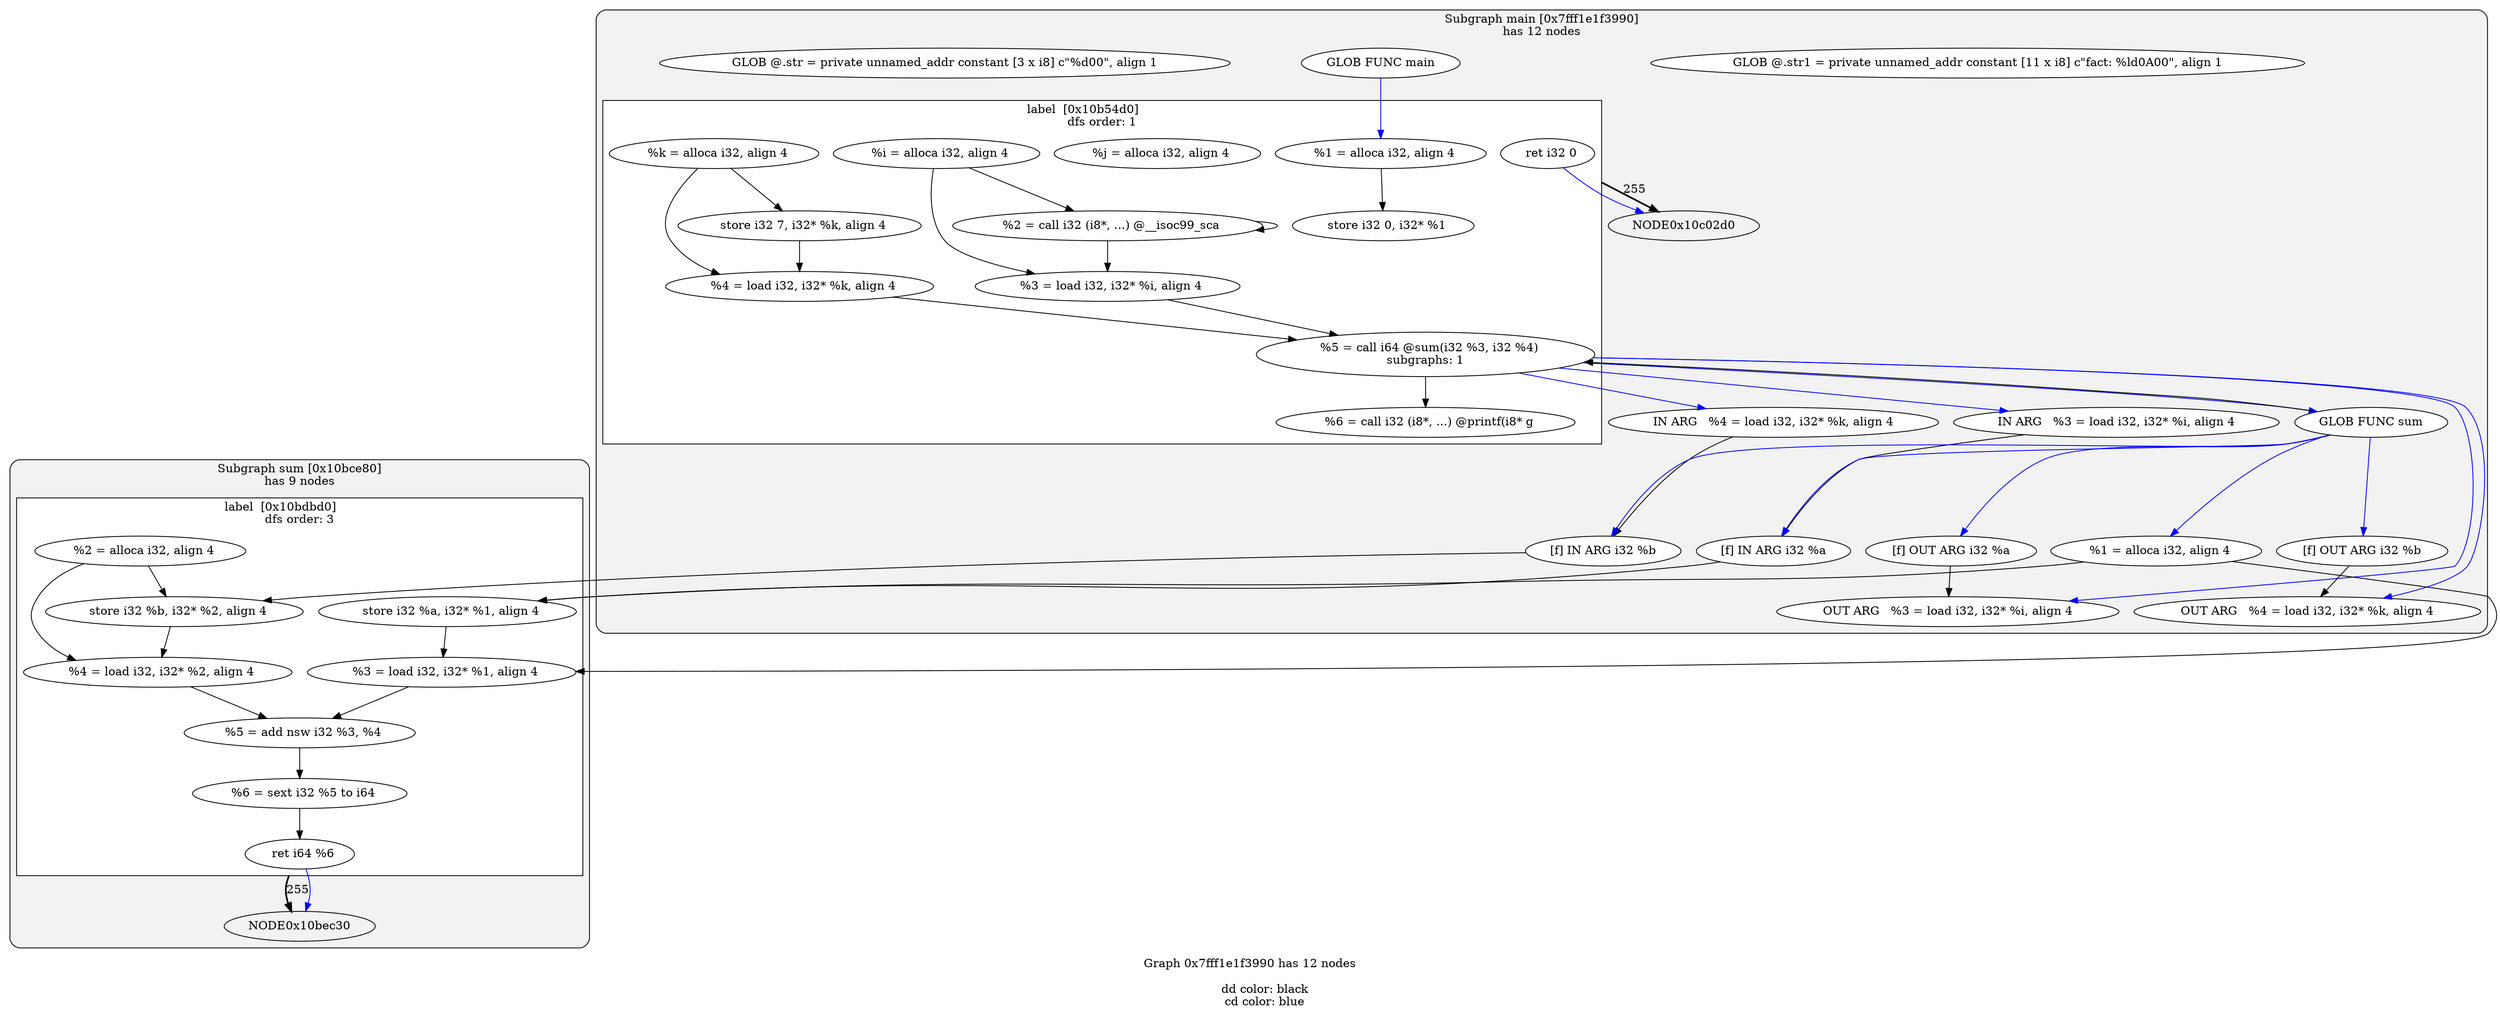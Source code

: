 digraph "DependenceGraph" {
	compound=true label="Graph 0x7fff1e1f3990 has 12 nodes\n
	dd color: black
	cd color: blue"

	/* subgraph 0x7fff1e1f3990 nodes */
	subgraph cluster_0x7fff1e1f3990 {
		style="filled, rounded" fillcolor=gray95
		label="Subgraph main [0x7fff1e1f3990]\nhas 12 nodes
"
		/* Basic Block label  [0x10b54d0] */
		subgraph cluster_bb_0x10b54d0 {
			style=filled fillcolor=white
			label="label  [0x10b54d0]		\ndfs order: 1"
			NODE0x10b56e0 [label="0x10bbde8"]
			NODE0x10b5870 [label="0x10bbe48"]
			NODE0x10b5a00 [label="0x10bbea8"]
			NODE0x10bc490 [label="0x10bbf08"]
			NODE0x10bc5e0 [label="0x10bbf80"]
			NODE0x10bc730 [label="0x10bc000"]
			NODE0x10bc880 [label="0x10bc098"]
			NODE0x10bc9d0 [label="0x10bc108"]
			NODE0x10bcb20 [label="0x10bc168"]
			NODE0x10bccb0 [label="0x10bc1f8"]
			NODE0x10bff00 [label="0x10bc298"]
			NODE0x10c00e0 [label="0x10bc308"]
		} /* cluster_bb_0x10b54d0 */

	NODE0x10c00e0 -> NODE0x10c02d0 [penwidth=2 label="255"  ltail=cluster_bb_0x10b54d0  lhead=cluster_bb_0x10c0420]
		NODE0x10b56e0 [label="  %1 = alloca i32, align 4" style=filled fillcolor=white]
		/* -- node 0x10bbde8
		 * ------------------------------------------- */
		/* DD edges */
		NODE0x10b56e0 -> NODE0x10bc5e0 [color="black" rank=max]
		/* CD edges */
		NODE0x10b5870 [label="  %i = alloca i32, align 4" style=filled fillcolor=white]
		/* -- node 0x10bbe48
		 * ------------------------------------------- */
		/* DD edges */
		NODE0x10b5870 -> NODE0x10bc880 [color="black" rank=max]
		NODE0x10b5870 -> NODE0x10bc9d0 [color="black" rank=max]
		/* CD edges */
		NODE0x10b5a00 [label="  %j = alloca i32, align 4" style=filled fillcolor=white]
		/* -- node 0x10bbea8
		 * ------------------------------------------- */
		/* DD edges */
		/* CD edges */
		NODE0x10bc490 [label="  %k = alloca i32, align 4" style=filled fillcolor=white]
		/* -- node 0x10bbf08
		 * ------------------------------------------- */
		/* DD edges */
		NODE0x10bc490 -> NODE0x10bc730 [color="black" rank=max]
		NODE0x10bc490 -> NODE0x10bcb20 [color="black" rank=max]
		/* CD edges */
		NODE0x10bc5e0 [label="  store i32 0, i32* %1" style=filled fillcolor=white]
		/* -- node 0x10bbf80
		 * ------------------------------------------- */
		/* DD edges */
		/* CD edges */
		NODE0x10bc730 [label="  store i32 7, i32* %k, align 4" style=filled fillcolor=white]
		/* -- node 0x10bc000
		 * ------------------------------------------- */
		/* DD edges */
		NODE0x10bc730 -> NODE0x10bcb20 [color="black" rank=max]
		/* CD edges */
		NODE0x10bc880 [label="  %2 = call i32 (i8*, ...) @__isoc99_sca" style=filled fillcolor=white]
		/* -- node 0x10bc098
		 * ------------------------------------------- */
		/* DD edges */
		NODE0x10bc880 -> NODE0x10bc880 [color="black" rank=max]
		NODE0x10bc880 -> NODE0x10bc9d0 [color="black" rank=max]
		/* CD edges */
		NODE0x10bc9d0 [label="  %3 = load i32, i32* %i, align 4" style=filled fillcolor=white]
		/* -- node 0x10bc108
		 * ------------------------------------------- */
		/* DD edges */
		NODE0x10bc9d0 -> NODE0x10bccb0 [color="black" rank=max]
		/* CD edges */
		NODE0x10bcb20 [label="  %4 = load i32, i32* %k, align 4" style=filled fillcolor=white]
		/* -- node 0x10bc168
		 * ------------------------------------------- */
		/* DD edges */
		NODE0x10bcb20 -> NODE0x10bccb0 [color="black" rank=max]
		/* CD edges */
		NODE0x10bccb0 [label="  %5 = call i64 @sum(i32 %3, i32 %4)\nsubgraphs: 1" style=filled fillcolor=white]
		NODE0x10bf5b0 [label="IN ARG   %3 = load i32, i32* %i, align 4" style=filled fillcolor=white]
		/* -- node 0x10bc108
		 * ------------------------------------------- */
		/* DD edges */
		NODE0x10bf5b0 -> NODE0x10bd610 [color="black" rank=max]
		/* CD edges */
		NODE0x10bf700 [label="OUT ARG   %3 = load i32, i32* %i, align 4" style=filled fillcolor=white]
		/* -- node 0x10bc108
		 * ------------------------------------------- */
		/* DD edges */
		/* CD edges */
		NODE0x10bfa10 [label="IN ARG   %4 = load i32, i32* %k, align 4" style=filled fillcolor=white]
		/* -- node 0x10bc168
		 * ------------------------------------------- */
		/* DD edges */
		NODE0x10bfa10 -> NODE0x10bd8f0 [color="black" rank=max]
		/* CD edges */
		NODE0x10bfb60 [label="OUT ARG   %4 = load i32, i32* %k, align 4" style=filled fillcolor=white]
		/* -- node 0x10bc168
		 * ------------------------------------------- */
		/* DD edges */
		/* CD edges */
		/* -- node 0x10bc1f8
		 * ------------------------------------------- */
		/* DD edges */
		NODE0x10bccb0 -> NODE0x10bff00 [color="black" rank=max]
		/* CD edges */
		NODE0x10bccb0 -> NODE0x10bcfd0 [color="blue"]
		NODE0x10bccb0 -> NODE0x10bf5b0 [color="blue"]
		NODE0x10bccb0 -> NODE0x10bf700 [color="blue"]
		NODE0x10bccb0 -> NODE0x10bfa10 [color="blue"]
		NODE0x10bccb0 -> NODE0x10bfb60 [color="blue"]
		NODE0x10bff00 [label="  %6 = call i32 (i8*, ...) @printf(i8* g" style=filled fillcolor=white]
		/* -- node 0x10bc298
		 * ------------------------------------------- */
		/* DD edges */
		/* CD edges */
		NODE0x10c00e0 [label="  ret i32 0" style=filled fillcolor=white]
		/* -- node 0x10bc308
		 * ------------------------------------------- */
		/* DD edges */
		/* CD edges */
		NODE0x10c00e0 -> NODE0x10c02d0 [color="blue"]
		NODE0x10b50f0 [label="GLOB @.str1 = private unnamed_addr constant [11 x i8] c\"fact: %ld\0A\00\", align 1" style=filled fillcolor=white]
		/* -- node 0x10b40b8
		 * ------------------------------------------- */
		/* DD edges */
		/* CD edges */
		NODE0x10b5380 [label="GLOB FUNC main" style=filled fillcolor=white]
		/* -- node 0x10b6058
		 * ------------------------------------------- */
		/* DD edges */
		/* CD edges */
		NODE0x10b5380 -> NODE0x10b56e0 [color="blue"]
		NODE0x10bcfd0 [label="GLOB FUNC sum" style=filled fillcolor=white]
		/* -- node 0x10b6628
		 * ------------------------------------------- */
		/* DD edges */
		NODE0x10bcfd0 -> NODE0x10bccb0 [color="black" rank=max]
		/* CD edges */
		NODE0x10bcfd0 -> NODE0x10bd610 [color="blue"]
		NODE0x10bcfd0 -> NODE0x10bd760 [color="blue"]
		NODE0x10bcfd0 -> NODE0x10bd8f0 [color="blue"]
		NODE0x10bcfd0 -> NODE0x10bda40 [color="blue"]
		NODE0x10bcfd0 -> NODE0x10bdde0 [color="blue"]
		NODE0x10b4fa0 [label="GLOB @.str = private unnamed_addr constant [3 x i8] c\"%d\00\", align 1" style=filled fillcolor=white]
		/* -- node 0x10b6e68
		 * ------------------------------------------- */
		/* DD edges */
		/* CD edges */
	}
	/* subgraph 0x10bce80 nodes */
	subgraph cluster_0x10bce80 {
		style="filled, rounded" fillcolor=gray95
		label="Subgraph sum [0x10bce80]\nhas 9 nodes
"
		NODE0x10bd610 [label="[f] IN ARG i32 %a" style=filled fillcolor=white]
		/* -- node 0x10b9bf0
		 * ------------------------------------------- */
		/* DD edges */
		NODE0x10bd610 -> NODE0x10be100 [color="black" rank=max]
		/* CD edges */
		NODE0x10bd760 [label="[f] OUT ARG i32 %a" style=filled fillcolor=white]
		/* -- node 0x10b9bf0
		 * ------------------------------------------- */
		/* DD edges */
		NODE0x10bd760 -> NODE0x10bf700 [color="black" rank=max]
		/* CD edges */
		NODE0x10bd8f0 [label="[f] IN ARG i32 %b" style=filled fillcolor=white]
		/* -- node 0x10b9c18
		 * ------------------------------------------- */
		/* DD edges */
		NODE0x10bd8f0 -> NODE0x10be290 [color="black" rank=max]
		/* CD edges */
		NODE0x10bda40 [label="[f] OUT ARG i32 %b" style=filled fillcolor=white]
		/* -- node 0x10b9c18
		 * ------------------------------------------- */
		/* DD edges */
		NODE0x10bda40 -> NODE0x10bfb60 [color="black" rank=max]
		/* CD edges */
		/* Basic Block label  [0x10bdbd0] */
		subgraph cluster_bb_0x10bdbd0 {
			style=filled fillcolor=white
			label="label  [0x10bdbd0]		\ndfs order: 3"
			NODE0x10bdde0 [label="0x10b61e8"]
			NODE0x10bdf70 [label="0x10b6248"]
			NODE0x10be100 [label="0x10bb4d0"]
			NODE0x10be290 [label="0x10bb550"]
			NODE0x10be420 [label="0x10bb5b8"]
			NODE0x10be5b0 [label="0x10bb618"]
			NODE0x10be740 [label="0x10bb690"]
			NODE0x10be8d0 [label="0x10bb6e8"]
			NODE0x10bea60 [label="0x10b6ff8"]
		} /* cluster_bb_0x10bdbd0 */

	NODE0x10bea60 -> NODE0x10bec30 [penwidth=2 label="255"  ltail=cluster_bb_0x10bdbd0  lhead=cluster_bb_0x10bed80]
		NODE0x10bdde0 [label="  %1 = alloca i32, align 4" style=filled fillcolor=white]
		/* -- node 0x10b61e8
		 * ------------------------------------------- */
		/* DD edges */
		NODE0x10bdde0 -> NODE0x10be100 [color="black" rank=max]
		NODE0x10bdde0 -> NODE0x10be420 [color="black" rank=max]
		/* CD edges */
		NODE0x10bdf70 [label="  %2 = alloca i32, align 4" style=filled fillcolor=white]
		/* -- node 0x10b6248
		 * ------------------------------------------- */
		/* DD edges */
		NODE0x10bdf70 -> NODE0x10be290 [color="black" rank=max]
		NODE0x10bdf70 -> NODE0x10be5b0 [color="black" rank=max]
		/* CD edges */
		NODE0x10bea60 [label="  ret i64 %6" style=filled fillcolor=white]
		/* -- node 0x10b6ff8
		 * ------------------------------------------- */
		/* DD edges */
		/* CD edges */
		NODE0x10bea60 -> NODE0x10bec30 [color="blue"]
		NODE0x10be100 [label="  store i32 %a, i32* %1, align 4" style=filled fillcolor=white]
		/* -- node 0x10bb4d0
		 * ------------------------------------------- */
		/* DD edges */
		NODE0x10be100 -> NODE0x10be420 [color="black" rank=max]
		/* CD edges */
		NODE0x10be290 [label="  store i32 %b, i32* %2, align 4" style=filled fillcolor=white]
		/* -- node 0x10bb550
		 * ------------------------------------------- */
		/* DD edges */
		NODE0x10be290 -> NODE0x10be5b0 [color="black" rank=max]
		/* CD edges */
		NODE0x10be420 [label="  %3 = load i32, i32* %1, align 4" style=filled fillcolor=white]
		/* -- node 0x10bb5b8
		 * ------------------------------------------- */
		/* DD edges */
		NODE0x10be420 -> NODE0x10be740 [color="black" rank=max]
		/* CD edges */
		NODE0x10be5b0 [label="  %4 = load i32, i32* %2, align 4" style=filled fillcolor=white]
		/* -- node 0x10bb618
		 * ------------------------------------------- */
		/* DD edges */
		NODE0x10be5b0 -> NODE0x10be740 [color="black" rank=max]
		/* CD edges */
		NODE0x10be740 [label="  %5 = add nsw i32 %3, %4" style=filled fillcolor=white]
		/* -- node 0x10bb690
		 * ------------------------------------------- */
		/* DD edges */
		NODE0x10be740 -> NODE0x10be8d0 [color="black" rank=max]
		/* CD edges */
		NODE0x10be8d0 [label="  %6 = sext i32 %5 to i64" style=filled fillcolor=white]
		/* -- node 0x10bb6e8
		 * ------------------------------------------- */
		/* DD edges */
		NODE0x10be8d0 -> NODE0x10bea60 [color="black" rank=max]
		/* CD edges */
	}
}
